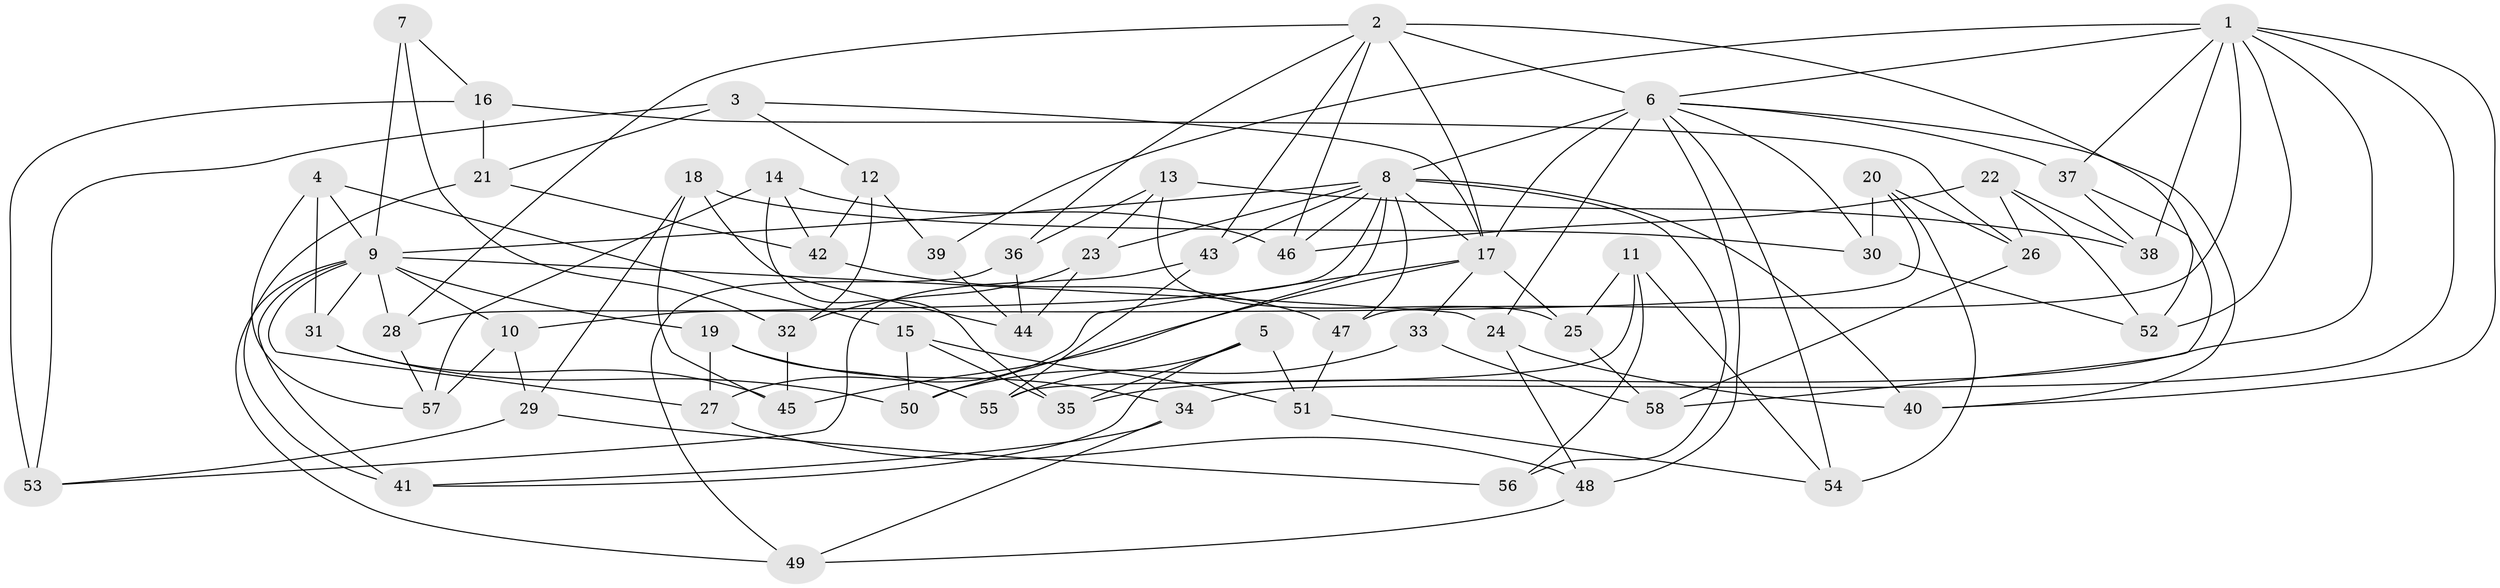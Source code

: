 // original degree distribution, {4: 1.0}
// Generated by graph-tools (version 1.1) at 2025/53/03/04/25 22:53:45]
// undirected, 58 vertices, 130 edges
graph export_dot {
  node [color=gray90,style=filled];
  1;
  2;
  3;
  4;
  5;
  6;
  7;
  8;
  9;
  10;
  11;
  12;
  13;
  14;
  15;
  16;
  17;
  18;
  19;
  20;
  21;
  22;
  23;
  24;
  25;
  26;
  27;
  28;
  29;
  30;
  31;
  32;
  33;
  34;
  35;
  36;
  37;
  38;
  39;
  40;
  41;
  42;
  43;
  44;
  45;
  46;
  47;
  48;
  49;
  50;
  51;
  52;
  53;
  54;
  55;
  56;
  57;
  58;
  1 -- 6 [weight=1.0];
  1 -- 34 [weight=1.0];
  1 -- 35 [weight=1.0];
  1 -- 37 [weight=1.0];
  1 -- 38 [weight=1.0];
  1 -- 39 [weight=2.0];
  1 -- 40 [weight=1.0];
  1 -- 47 [weight=1.0];
  1 -- 52 [weight=1.0];
  2 -- 6 [weight=1.0];
  2 -- 17 [weight=2.0];
  2 -- 28 [weight=1.0];
  2 -- 36 [weight=1.0];
  2 -- 43 [weight=1.0];
  2 -- 46 [weight=1.0];
  2 -- 52 [weight=1.0];
  3 -- 12 [weight=1.0];
  3 -- 17 [weight=1.0];
  3 -- 21 [weight=1.0];
  3 -- 53 [weight=1.0];
  4 -- 9 [weight=1.0];
  4 -- 15 [weight=1.0];
  4 -- 31 [weight=1.0];
  4 -- 57 [weight=1.0];
  5 -- 35 [weight=1.0];
  5 -- 41 [weight=1.0];
  5 -- 51 [weight=1.0];
  5 -- 55 [weight=1.0];
  6 -- 8 [weight=1.0];
  6 -- 17 [weight=3.0];
  6 -- 24 [weight=1.0];
  6 -- 30 [weight=1.0];
  6 -- 37 [weight=1.0];
  6 -- 40 [weight=1.0];
  6 -- 48 [weight=1.0];
  6 -- 54 [weight=1.0];
  7 -- 9 [weight=2.0];
  7 -- 16 [weight=1.0];
  7 -- 32 [weight=1.0];
  8 -- 9 [weight=1.0];
  8 -- 10 [weight=1.0];
  8 -- 17 [weight=1.0];
  8 -- 23 [weight=1.0];
  8 -- 40 [weight=1.0];
  8 -- 43 [weight=1.0];
  8 -- 46 [weight=1.0];
  8 -- 47 [weight=1.0];
  8 -- 50 [weight=1.0];
  8 -- 56 [weight=2.0];
  9 -- 10 [weight=1.0];
  9 -- 19 [weight=1.0];
  9 -- 24 [weight=1.0];
  9 -- 27 [weight=1.0];
  9 -- 28 [weight=1.0];
  9 -- 31 [weight=1.0];
  9 -- 41 [weight=1.0];
  9 -- 49 [weight=1.0];
  10 -- 29 [weight=1.0];
  10 -- 57 [weight=1.0];
  11 -- 25 [weight=1.0];
  11 -- 54 [weight=1.0];
  11 -- 55 [weight=1.0];
  11 -- 56 [weight=1.0];
  12 -- 32 [weight=1.0];
  12 -- 39 [weight=1.0];
  12 -- 42 [weight=1.0];
  13 -- 23 [weight=1.0];
  13 -- 25 [weight=1.0];
  13 -- 36 [weight=1.0];
  13 -- 38 [weight=1.0];
  14 -- 35 [weight=1.0];
  14 -- 42 [weight=1.0];
  14 -- 46 [weight=1.0];
  14 -- 57 [weight=1.0];
  15 -- 35 [weight=1.0];
  15 -- 50 [weight=1.0];
  15 -- 51 [weight=1.0];
  16 -- 21 [weight=1.0];
  16 -- 26 [weight=1.0];
  16 -- 53 [weight=1.0];
  17 -- 25 [weight=1.0];
  17 -- 27 [weight=1.0];
  17 -- 33 [weight=2.0];
  17 -- 45 [weight=1.0];
  18 -- 29 [weight=1.0];
  18 -- 30 [weight=1.0];
  18 -- 44 [weight=1.0];
  18 -- 45 [weight=1.0];
  19 -- 27 [weight=1.0];
  19 -- 34 [weight=1.0];
  19 -- 55 [weight=1.0];
  20 -- 26 [weight=1.0];
  20 -- 28 [weight=1.0];
  20 -- 30 [weight=1.0];
  20 -- 54 [weight=1.0];
  21 -- 41 [weight=1.0];
  21 -- 42 [weight=1.0];
  22 -- 26 [weight=1.0];
  22 -- 38 [weight=1.0];
  22 -- 46 [weight=1.0];
  22 -- 52 [weight=1.0];
  23 -- 32 [weight=1.0];
  23 -- 44 [weight=1.0];
  24 -- 40 [weight=1.0];
  24 -- 48 [weight=1.0];
  25 -- 58 [weight=1.0];
  26 -- 58 [weight=1.0];
  27 -- 48 [weight=1.0];
  28 -- 57 [weight=1.0];
  29 -- 53 [weight=1.0];
  29 -- 56 [weight=1.0];
  30 -- 52 [weight=1.0];
  31 -- 45 [weight=1.0];
  31 -- 50 [weight=1.0];
  32 -- 45 [weight=1.0];
  33 -- 50 [weight=1.0];
  33 -- 58 [weight=1.0];
  34 -- 41 [weight=1.0];
  34 -- 49 [weight=1.0];
  36 -- 44 [weight=1.0];
  36 -- 49 [weight=1.0];
  37 -- 38 [weight=1.0];
  37 -- 58 [weight=1.0];
  39 -- 44 [weight=1.0];
  42 -- 47 [weight=1.0];
  43 -- 53 [weight=1.0];
  43 -- 55 [weight=1.0];
  47 -- 51 [weight=1.0];
  48 -- 49 [weight=1.0];
  51 -- 54 [weight=1.0];
}
